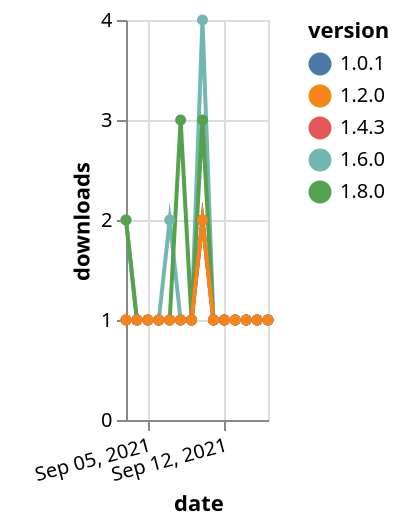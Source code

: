 {"$schema": "https://vega.github.io/schema/vega-lite/v5.json", "description": "A simple bar chart with embedded data.", "data": {"values": [{"date": "2021-09-03", "total": 205, "delta": 2, "version": "1.6.0"}, {"date": "2021-09-04", "total": 206, "delta": 1, "version": "1.6.0"}, {"date": "2021-09-05", "total": 207, "delta": 1, "version": "1.6.0"}, {"date": "2021-09-06", "total": 208, "delta": 1, "version": "1.6.0"}, {"date": "2021-09-07", "total": 210, "delta": 2, "version": "1.6.0"}, {"date": "2021-09-08", "total": 211, "delta": 1, "version": "1.6.0"}, {"date": "2021-09-09", "total": 212, "delta": 1, "version": "1.6.0"}, {"date": "2021-09-10", "total": 216, "delta": 4, "version": "1.6.0"}, {"date": "2021-09-11", "total": 217, "delta": 1, "version": "1.6.0"}, {"date": "2021-09-12", "total": 218, "delta": 1, "version": "1.6.0"}, {"date": "2021-09-13", "total": 219, "delta": 1, "version": "1.6.0"}, {"date": "2021-09-14", "total": 220, "delta": 1, "version": "1.6.0"}, {"date": "2021-09-15", "total": 221, "delta": 1, "version": "1.6.0"}, {"date": "2021-09-16", "total": 222, "delta": 1, "version": "1.6.0"}, {"date": "2021-09-03", "total": 127, "delta": 2, "version": "1.8.0"}, {"date": "2021-09-04", "total": 128, "delta": 1, "version": "1.8.0"}, {"date": "2021-09-05", "total": 129, "delta": 1, "version": "1.8.0"}, {"date": "2021-09-06", "total": 130, "delta": 1, "version": "1.8.0"}, {"date": "2021-09-07", "total": 131, "delta": 1, "version": "1.8.0"}, {"date": "2021-09-08", "total": 134, "delta": 3, "version": "1.8.0"}, {"date": "2021-09-09", "total": 135, "delta": 1, "version": "1.8.0"}, {"date": "2021-09-10", "total": 138, "delta": 3, "version": "1.8.0"}, {"date": "2021-09-11", "total": 139, "delta": 1, "version": "1.8.0"}, {"date": "2021-09-12", "total": 140, "delta": 1, "version": "1.8.0"}, {"date": "2021-09-13", "total": 141, "delta": 1, "version": "1.8.0"}, {"date": "2021-09-14", "total": 142, "delta": 1, "version": "1.8.0"}, {"date": "2021-09-15", "total": 143, "delta": 1, "version": "1.8.0"}, {"date": "2021-09-16", "total": 144, "delta": 1, "version": "1.8.0"}, {"date": "2021-09-03", "total": 199, "delta": 1, "version": "1.0.1"}, {"date": "2021-09-04", "total": 200, "delta": 1, "version": "1.0.1"}, {"date": "2021-09-05", "total": 201, "delta": 1, "version": "1.0.1"}, {"date": "2021-09-06", "total": 202, "delta": 1, "version": "1.0.1"}, {"date": "2021-09-07", "total": 203, "delta": 1, "version": "1.0.1"}, {"date": "2021-09-08", "total": 204, "delta": 1, "version": "1.0.1"}, {"date": "2021-09-09", "total": 205, "delta": 1, "version": "1.0.1"}, {"date": "2021-09-10", "total": 207, "delta": 2, "version": "1.0.1"}, {"date": "2021-09-11", "total": 208, "delta": 1, "version": "1.0.1"}, {"date": "2021-09-12", "total": 209, "delta": 1, "version": "1.0.1"}, {"date": "2021-09-13", "total": 210, "delta": 1, "version": "1.0.1"}, {"date": "2021-09-14", "total": 211, "delta": 1, "version": "1.0.1"}, {"date": "2021-09-15", "total": 212, "delta": 1, "version": "1.0.1"}, {"date": "2021-09-16", "total": 213, "delta": 1, "version": "1.0.1"}, {"date": "2021-09-03", "total": 169, "delta": 1, "version": "1.4.3"}, {"date": "2021-09-04", "total": 170, "delta": 1, "version": "1.4.3"}, {"date": "2021-09-05", "total": 171, "delta": 1, "version": "1.4.3"}, {"date": "2021-09-06", "total": 172, "delta": 1, "version": "1.4.3"}, {"date": "2021-09-07", "total": 173, "delta": 1, "version": "1.4.3"}, {"date": "2021-09-08", "total": 174, "delta": 1, "version": "1.4.3"}, {"date": "2021-09-09", "total": 175, "delta": 1, "version": "1.4.3"}, {"date": "2021-09-10", "total": 177, "delta": 2, "version": "1.4.3"}, {"date": "2021-09-11", "total": 178, "delta": 1, "version": "1.4.3"}, {"date": "2021-09-12", "total": 179, "delta": 1, "version": "1.4.3"}, {"date": "2021-09-13", "total": 180, "delta": 1, "version": "1.4.3"}, {"date": "2021-09-14", "total": 181, "delta": 1, "version": "1.4.3"}, {"date": "2021-09-15", "total": 182, "delta": 1, "version": "1.4.3"}, {"date": "2021-09-16", "total": 183, "delta": 1, "version": "1.4.3"}, {"date": "2021-09-03", "total": 193, "delta": 1, "version": "1.2.0"}, {"date": "2021-09-04", "total": 194, "delta": 1, "version": "1.2.0"}, {"date": "2021-09-05", "total": 195, "delta": 1, "version": "1.2.0"}, {"date": "2021-09-06", "total": 196, "delta": 1, "version": "1.2.0"}, {"date": "2021-09-07", "total": 197, "delta": 1, "version": "1.2.0"}, {"date": "2021-09-08", "total": 198, "delta": 1, "version": "1.2.0"}, {"date": "2021-09-09", "total": 199, "delta": 1, "version": "1.2.0"}, {"date": "2021-09-10", "total": 201, "delta": 2, "version": "1.2.0"}, {"date": "2021-09-11", "total": 202, "delta": 1, "version": "1.2.0"}, {"date": "2021-09-12", "total": 203, "delta": 1, "version": "1.2.0"}, {"date": "2021-09-13", "total": 204, "delta": 1, "version": "1.2.0"}, {"date": "2021-09-14", "total": 205, "delta": 1, "version": "1.2.0"}, {"date": "2021-09-15", "total": 206, "delta": 1, "version": "1.2.0"}, {"date": "2021-09-16", "total": 207, "delta": 1, "version": "1.2.0"}]}, "width": "container", "mark": {"type": "line", "point": {"filled": true}}, "encoding": {"x": {"field": "date", "type": "temporal", "timeUnit": "yearmonthdate", "title": "date", "axis": {"labelAngle": -15}}, "y": {"field": "delta", "type": "quantitative", "title": "downloads"}, "color": {"field": "version", "type": "nominal"}, "tooltip": {"field": "delta"}}}